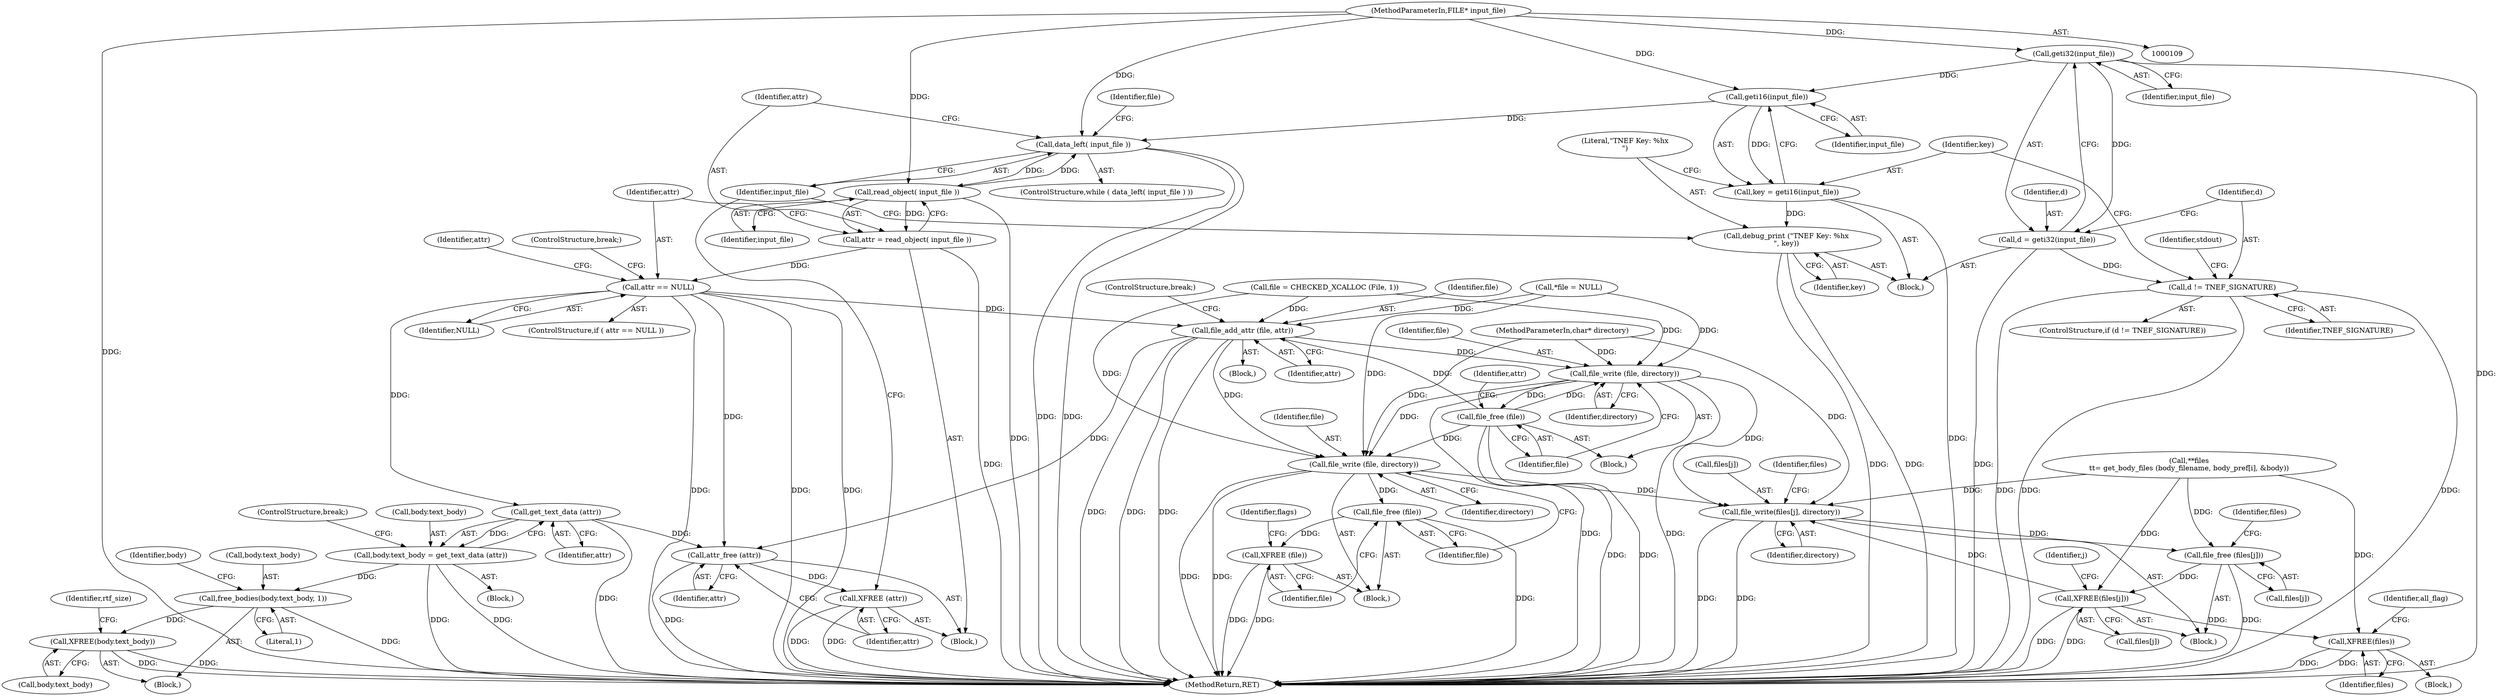 digraph "0_tnef_8dccf79857ceeb7a6d3e42c1e762e7b865d5344d_1@pointer" {
"1000110" [label="(MethodParameterIn,FILE* input_file)"];
"1000146" [label="(Call,geti32(input_file))"];
"1000144" [label="(Call,d = geti32(input_file))"];
"1000149" [label="(Call,d != TNEF_SIGNATURE)"];
"1000160" [label="(Call,geti16(input_file))"];
"1000158" [label="(Call,key = geti16(input_file))"];
"1000162" [label="(Call,debug_print (\"TNEF Key: %hx\n\", key))"];
"1000166" [label="(Call,data_left( input_file ))"];
"1000171" [label="(Call,read_object( input_file ))"];
"1000169" [label="(Call,attr = read_object( input_file ))"];
"1000174" [label="(Call,attr == NULL)"];
"1000217" [label="(Call,get_text_data (attr))"];
"1000213" [label="(Call,body.text_body = get_text_data (attr))"];
"1000409" [label="(Call,free_bodies(body.text_body, 1))"];
"1000414" [label="(Call,XFREE(body.text_body))"];
"1000314" [label="(Call,attr_free (attr))"];
"1000316" [label="(Call,XFREE (attr))"];
"1000300" [label="(Call,file_add_attr (file, attr))"];
"1000188" [label="(Call,file_write (file, directory))"];
"1000191" [label="(Call,file_free (file))"];
"1000321" [label="(Call,file_write (file, directory))"];
"1000324" [label="(Call,file_free (file))"];
"1000326" [label="(Call,XFREE (file))"];
"1000385" [label="(Call,file_write(files[j], directory))"];
"1000390" [label="(Call,file_free (files[j]))"];
"1000394" [label="(Call,XFREE(files[j]))"];
"1000398" [label="(Call,XFREE(files))"];
"1000204" [label="(Block,)"];
"1000177" [label="(ControlStructure,break;)"];
"1000385" [label="(Call,file_write(files[j], directory))"];
"1000420" [label="(Identifier,rtf_size)"];
"1000416" [label="(Identifier,body)"];
"1000166" [label="(Call,data_left( input_file ))"];
"1000399" [label="(Identifier,files)"];
"1000386" [label="(Call,files[j])"];
"1000187" [label="(Block,)"];
"1000302" [label="(Identifier,attr)"];
"1000213" [label="(Call,body.text_body = get_text_data (attr))"];
"1000301" [label="(Identifier,file)"];
"1000175" [label="(Identifier,attr)"];
"1000298" [label="(ControlStructure,break;)"];
"1000362" [label="(Call,**files\n\t\t= get_body_files (body_filename, body_pref[i], &body))"];
"1000325" [label="(Identifier,file)"];
"1000188" [label="(Call,file_write (file, directory))"];
"1000172" [label="(Identifier,input_file)"];
"1000322" [label="(Identifier,file)"];
"1000181" [label="(Identifier,attr)"];
"1000316" [label="(Call,XFREE (attr))"];
"1000165" [label="(ControlStructure,while ( data_left( input_file ) ))"];
"1000173" [label="(ControlStructure,if ( attr == NULL ))"];
"1000330" [label="(Identifier,flags)"];
"1000168" [label="(Block,)"];
"1000324" [label="(Call,file_free (file))"];
"1000123" [label="(Call,*file = NULL)"];
"1000115" [label="(Block,)"];
"1000212" [label="(Block,)"];
"1000159" [label="(Identifier,key)"];
"1000191" [label="(Call,file_free (file))"];
"1000162" [label="(Call,debug_print (\"TNEF Key: %hx\n\", key))"];
"1000217" [label="(Call,get_text_data (attr))"];
"1000327" [label="(Identifier,file)"];
"1000415" [label="(Call,body.text_body)"];
"1000392" [label="(Identifier,files)"];
"1000144" [label="(Call,d = geti32(input_file))"];
"1000410" [label="(Call,body.text_body)"];
"1000189" [label="(Identifier,file)"];
"1000384" [label="(Block,)"];
"1000323" [label="(Identifier,directory)"];
"1000326" [label="(Call,XFREE (file))"];
"1000148" [label="(ControlStructure,if (d != TNEF_SIGNATURE))"];
"1000300" [label="(Call,file_add_attr (file, attr))"];
"1000303" [label="(ControlStructure,break;)"];
"1000154" [label="(Identifier,stdout)"];
"1000396" [label="(Identifier,files)"];
"1000448" [label="(MethodReturn,RET)"];
"1000151" [label="(Identifier,TNEF_SIGNATURE)"];
"1000169" [label="(Call,attr = read_object( input_file ))"];
"1000190" [label="(Identifier,directory)"];
"1000161" [label="(Identifier,input_file)"];
"1000409" [label="(Call,free_bodies(body.text_body, 1))"];
"1000195" [label="(Call,file = CHECKED_XCALLOC (File, 1))"];
"1000383" [label="(Identifier,j)"];
"1000314" [label="(Call,attr_free (attr))"];
"1000110" [label="(MethodParameterIn,FILE* input_file)"];
"1000315" [label="(Identifier,attr)"];
"1000176" [label="(Identifier,NULL)"];
"1000170" [label="(Identifier,attr)"];
"1000146" [label="(Call,geti32(input_file))"];
"1000158" [label="(Call,key = geti16(input_file))"];
"1000149" [label="(Call,d != TNEF_SIGNATURE)"];
"1000163" [label="(Literal,\"TNEF Key: %hx\n\")"];
"1000147" [label="(Identifier,input_file)"];
"1000394" [label="(Call,XFREE(files[j]))"];
"1000391" [label="(Call,files[j])"];
"1000320" [label="(Block,)"];
"1000414" [label="(Call,XFREE(body.text_body))"];
"1000192" [label="(Identifier,file)"];
"1000321" [label="(Call,file_write (file, directory))"];
"1000150" [label="(Identifier,d)"];
"1000218" [label="(Identifier,attr)"];
"1000389" [label="(Identifier,directory)"];
"1000390" [label="(Call,file_free (files[j]))"];
"1000164" [label="(Identifier,key)"];
"1000174" [label="(Call,attr == NULL)"];
"1000145" [label="(Identifier,d)"];
"1000171" [label="(Call,read_object( input_file ))"];
"1000408" [label="(Block,)"];
"1000214" [label="(Call,body.text_body)"];
"1000395" [label="(Call,files[j])"];
"1000402" [label="(Identifier,all_flag)"];
"1000413" [label="(Literal,1)"];
"1000111" [label="(MethodParameterIn,char* directory)"];
"1000373" [label="(Block,)"];
"1000319" [label="(Identifier,file)"];
"1000398" [label="(Call,XFREE(files))"];
"1000317" [label="(Identifier,attr)"];
"1000160" [label="(Call,geti16(input_file))"];
"1000202" [label="(Identifier,attr)"];
"1000167" [label="(Identifier,input_file)"];
"1000110" -> "1000109"  [label="AST: "];
"1000110" -> "1000448"  [label="DDG: "];
"1000110" -> "1000146"  [label="DDG: "];
"1000110" -> "1000160"  [label="DDG: "];
"1000110" -> "1000166"  [label="DDG: "];
"1000110" -> "1000171"  [label="DDG: "];
"1000146" -> "1000144"  [label="AST: "];
"1000146" -> "1000147"  [label="CFG: "];
"1000147" -> "1000146"  [label="AST: "];
"1000144" -> "1000146"  [label="CFG: "];
"1000146" -> "1000448"  [label="DDG: "];
"1000146" -> "1000144"  [label="DDG: "];
"1000146" -> "1000160"  [label="DDG: "];
"1000144" -> "1000115"  [label="AST: "];
"1000145" -> "1000144"  [label="AST: "];
"1000150" -> "1000144"  [label="CFG: "];
"1000144" -> "1000448"  [label="DDG: "];
"1000144" -> "1000149"  [label="DDG: "];
"1000149" -> "1000148"  [label="AST: "];
"1000149" -> "1000151"  [label="CFG: "];
"1000150" -> "1000149"  [label="AST: "];
"1000151" -> "1000149"  [label="AST: "];
"1000154" -> "1000149"  [label="CFG: "];
"1000159" -> "1000149"  [label="CFG: "];
"1000149" -> "1000448"  [label="DDG: "];
"1000149" -> "1000448"  [label="DDG: "];
"1000149" -> "1000448"  [label="DDG: "];
"1000160" -> "1000158"  [label="AST: "];
"1000160" -> "1000161"  [label="CFG: "];
"1000161" -> "1000160"  [label="AST: "];
"1000158" -> "1000160"  [label="CFG: "];
"1000160" -> "1000158"  [label="DDG: "];
"1000160" -> "1000166"  [label="DDG: "];
"1000158" -> "1000115"  [label="AST: "];
"1000159" -> "1000158"  [label="AST: "];
"1000163" -> "1000158"  [label="CFG: "];
"1000158" -> "1000448"  [label="DDG: "];
"1000158" -> "1000162"  [label="DDG: "];
"1000162" -> "1000115"  [label="AST: "];
"1000162" -> "1000164"  [label="CFG: "];
"1000163" -> "1000162"  [label="AST: "];
"1000164" -> "1000162"  [label="AST: "];
"1000167" -> "1000162"  [label="CFG: "];
"1000162" -> "1000448"  [label="DDG: "];
"1000162" -> "1000448"  [label="DDG: "];
"1000166" -> "1000165"  [label="AST: "];
"1000166" -> "1000167"  [label="CFG: "];
"1000167" -> "1000166"  [label="AST: "];
"1000170" -> "1000166"  [label="CFG: "];
"1000319" -> "1000166"  [label="CFG: "];
"1000166" -> "1000448"  [label="DDG: "];
"1000166" -> "1000448"  [label="DDG: "];
"1000171" -> "1000166"  [label="DDG: "];
"1000166" -> "1000171"  [label="DDG: "];
"1000171" -> "1000169"  [label="AST: "];
"1000171" -> "1000172"  [label="CFG: "];
"1000172" -> "1000171"  [label="AST: "];
"1000169" -> "1000171"  [label="CFG: "];
"1000171" -> "1000448"  [label="DDG: "];
"1000171" -> "1000169"  [label="DDG: "];
"1000169" -> "1000168"  [label="AST: "];
"1000170" -> "1000169"  [label="AST: "];
"1000175" -> "1000169"  [label="CFG: "];
"1000169" -> "1000448"  [label="DDG: "];
"1000169" -> "1000174"  [label="DDG: "];
"1000174" -> "1000173"  [label="AST: "];
"1000174" -> "1000176"  [label="CFG: "];
"1000175" -> "1000174"  [label="AST: "];
"1000176" -> "1000174"  [label="AST: "];
"1000177" -> "1000174"  [label="CFG: "];
"1000181" -> "1000174"  [label="CFG: "];
"1000174" -> "1000448"  [label="DDG: "];
"1000174" -> "1000448"  [label="DDG: "];
"1000174" -> "1000448"  [label="DDG: "];
"1000174" -> "1000217"  [label="DDG: "];
"1000174" -> "1000300"  [label="DDG: "];
"1000174" -> "1000314"  [label="DDG: "];
"1000217" -> "1000213"  [label="AST: "];
"1000217" -> "1000218"  [label="CFG: "];
"1000218" -> "1000217"  [label="AST: "];
"1000213" -> "1000217"  [label="CFG: "];
"1000217" -> "1000448"  [label="DDG: "];
"1000217" -> "1000213"  [label="DDG: "];
"1000217" -> "1000314"  [label="DDG: "];
"1000213" -> "1000212"  [label="AST: "];
"1000214" -> "1000213"  [label="AST: "];
"1000298" -> "1000213"  [label="CFG: "];
"1000213" -> "1000448"  [label="DDG: "];
"1000213" -> "1000448"  [label="DDG: "];
"1000213" -> "1000409"  [label="DDG: "];
"1000409" -> "1000408"  [label="AST: "];
"1000409" -> "1000413"  [label="CFG: "];
"1000410" -> "1000409"  [label="AST: "];
"1000413" -> "1000409"  [label="AST: "];
"1000416" -> "1000409"  [label="CFG: "];
"1000409" -> "1000448"  [label="DDG: "];
"1000409" -> "1000414"  [label="DDG: "];
"1000414" -> "1000408"  [label="AST: "];
"1000414" -> "1000415"  [label="CFG: "];
"1000415" -> "1000414"  [label="AST: "];
"1000420" -> "1000414"  [label="CFG: "];
"1000414" -> "1000448"  [label="DDG: "];
"1000414" -> "1000448"  [label="DDG: "];
"1000314" -> "1000168"  [label="AST: "];
"1000314" -> "1000315"  [label="CFG: "];
"1000315" -> "1000314"  [label="AST: "];
"1000317" -> "1000314"  [label="CFG: "];
"1000314" -> "1000448"  [label="DDG: "];
"1000300" -> "1000314"  [label="DDG: "];
"1000314" -> "1000316"  [label="DDG: "];
"1000316" -> "1000168"  [label="AST: "];
"1000316" -> "1000317"  [label="CFG: "];
"1000317" -> "1000316"  [label="AST: "];
"1000167" -> "1000316"  [label="CFG: "];
"1000316" -> "1000448"  [label="DDG: "];
"1000316" -> "1000448"  [label="DDG: "];
"1000300" -> "1000204"  [label="AST: "];
"1000300" -> "1000302"  [label="CFG: "];
"1000301" -> "1000300"  [label="AST: "];
"1000302" -> "1000300"  [label="AST: "];
"1000303" -> "1000300"  [label="CFG: "];
"1000300" -> "1000448"  [label="DDG: "];
"1000300" -> "1000448"  [label="DDG: "];
"1000300" -> "1000448"  [label="DDG: "];
"1000300" -> "1000188"  [label="DDG: "];
"1000195" -> "1000300"  [label="DDG: "];
"1000191" -> "1000300"  [label="DDG: "];
"1000123" -> "1000300"  [label="DDG: "];
"1000300" -> "1000321"  [label="DDG: "];
"1000188" -> "1000187"  [label="AST: "];
"1000188" -> "1000190"  [label="CFG: "];
"1000189" -> "1000188"  [label="AST: "];
"1000190" -> "1000188"  [label="AST: "];
"1000192" -> "1000188"  [label="CFG: "];
"1000188" -> "1000448"  [label="DDG: "];
"1000188" -> "1000448"  [label="DDG: "];
"1000195" -> "1000188"  [label="DDG: "];
"1000191" -> "1000188"  [label="DDG: "];
"1000123" -> "1000188"  [label="DDG: "];
"1000111" -> "1000188"  [label="DDG: "];
"1000188" -> "1000191"  [label="DDG: "];
"1000188" -> "1000321"  [label="DDG: "];
"1000188" -> "1000385"  [label="DDG: "];
"1000191" -> "1000187"  [label="AST: "];
"1000191" -> "1000192"  [label="CFG: "];
"1000192" -> "1000191"  [label="AST: "];
"1000202" -> "1000191"  [label="CFG: "];
"1000191" -> "1000448"  [label="DDG: "];
"1000191" -> "1000448"  [label="DDG: "];
"1000191" -> "1000321"  [label="DDG: "];
"1000321" -> "1000320"  [label="AST: "];
"1000321" -> "1000323"  [label="CFG: "];
"1000322" -> "1000321"  [label="AST: "];
"1000323" -> "1000321"  [label="AST: "];
"1000325" -> "1000321"  [label="CFG: "];
"1000321" -> "1000448"  [label="DDG: "];
"1000321" -> "1000448"  [label="DDG: "];
"1000195" -> "1000321"  [label="DDG: "];
"1000123" -> "1000321"  [label="DDG: "];
"1000111" -> "1000321"  [label="DDG: "];
"1000321" -> "1000324"  [label="DDG: "];
"1000321" -> "1000385"  [label="DDG: "];
"1000324" -> "1000320"  [label="AST: "];
"1000324" -> "1000325"  [label="CFG: "];
"1000325" -> "1000324"  [label="AST: "];
"1000327" -> "1000324"  [label="CFG: "];
"1000324" -> "1000448"  [label="DDG: "];
"1000324" -> "1000326"  [label="DDG: "];
"1000326" -> "1000320"  [label="AST: "];
"1000326" -> "1000327"  [label="CFG: "];
"1000327" -> "1000326"  [label="AST: "];
"1000330" -> "1000326"  [label="CFG: "];
"1000326" -> "1000448"  [label="DDG: "];
"1000326" -> "1000448"  [label="DDG: "];
"1000385" -> "1000384"  [label="AST: "];
"1000385" -> "1000389"  [label="CFG: "];
"1000386" -> "1000385"  [label="AST: "];
"1000389" -> "1000385"  [label="AST: "];
"1000392" -> "1000385"  [label="CFG: "];
"1000385" -> "1000448"  [label="DDG: "];
"1000385" -> "1000448"  [label="DDG: "];
"1000362" -> "1000385"  [label="DDG: "];
"1000394" -> "1000385"  [label="DDG: "];
"1000111" -> "1000385"  [label="DDG: "];
"1000385" -> "1000390"  [label="DDG: "];
"1000390" -> "1000384"  [label="AST: "];
"1000390" -> "1000391"  [label="CFG: "];
"1000391" -> "1000390"  [label="AST: "];
"1000396" -> "1000390"  [label="CFG: "];
"1000390" -> "1000448"  [label="DDG: "];
"1000362" -> "1000390"  [label="DDG: "];
"1000390" -> "1000394"  [label="DDG: "];
"1000394" -> "1000384"  [label="AST: "];
"1000394" -> "1000395"  [label="CFG: "];
"1000395" -> "1000394"  [label="AST: "];
"1000383" -> "1000394"  [label="CFG: "];
"1000394" -> "1000448"  [label="DDG: "];
"1000394" -> "1000448"  [label="DDG: "];
"1000362" -> "1000394"  [label="DDG: "];
"1000394" -> "1000398"  [label="DDG: "];
"1000398" -> "1000373"  [label="AST: "];
"1000398" -> "1000399"  [label="CFG: "];
"1000399" -> "1000398"  [label="AST: "];
"1000402" -> "1000398"  [label="CFG: "];
"1000398" -> "1000448"  [label="DDG: "];
"1000398" -> "1000448"  [label="DDG: "];
"1000362" -> "1000398"  [label="DDG: "];
}
